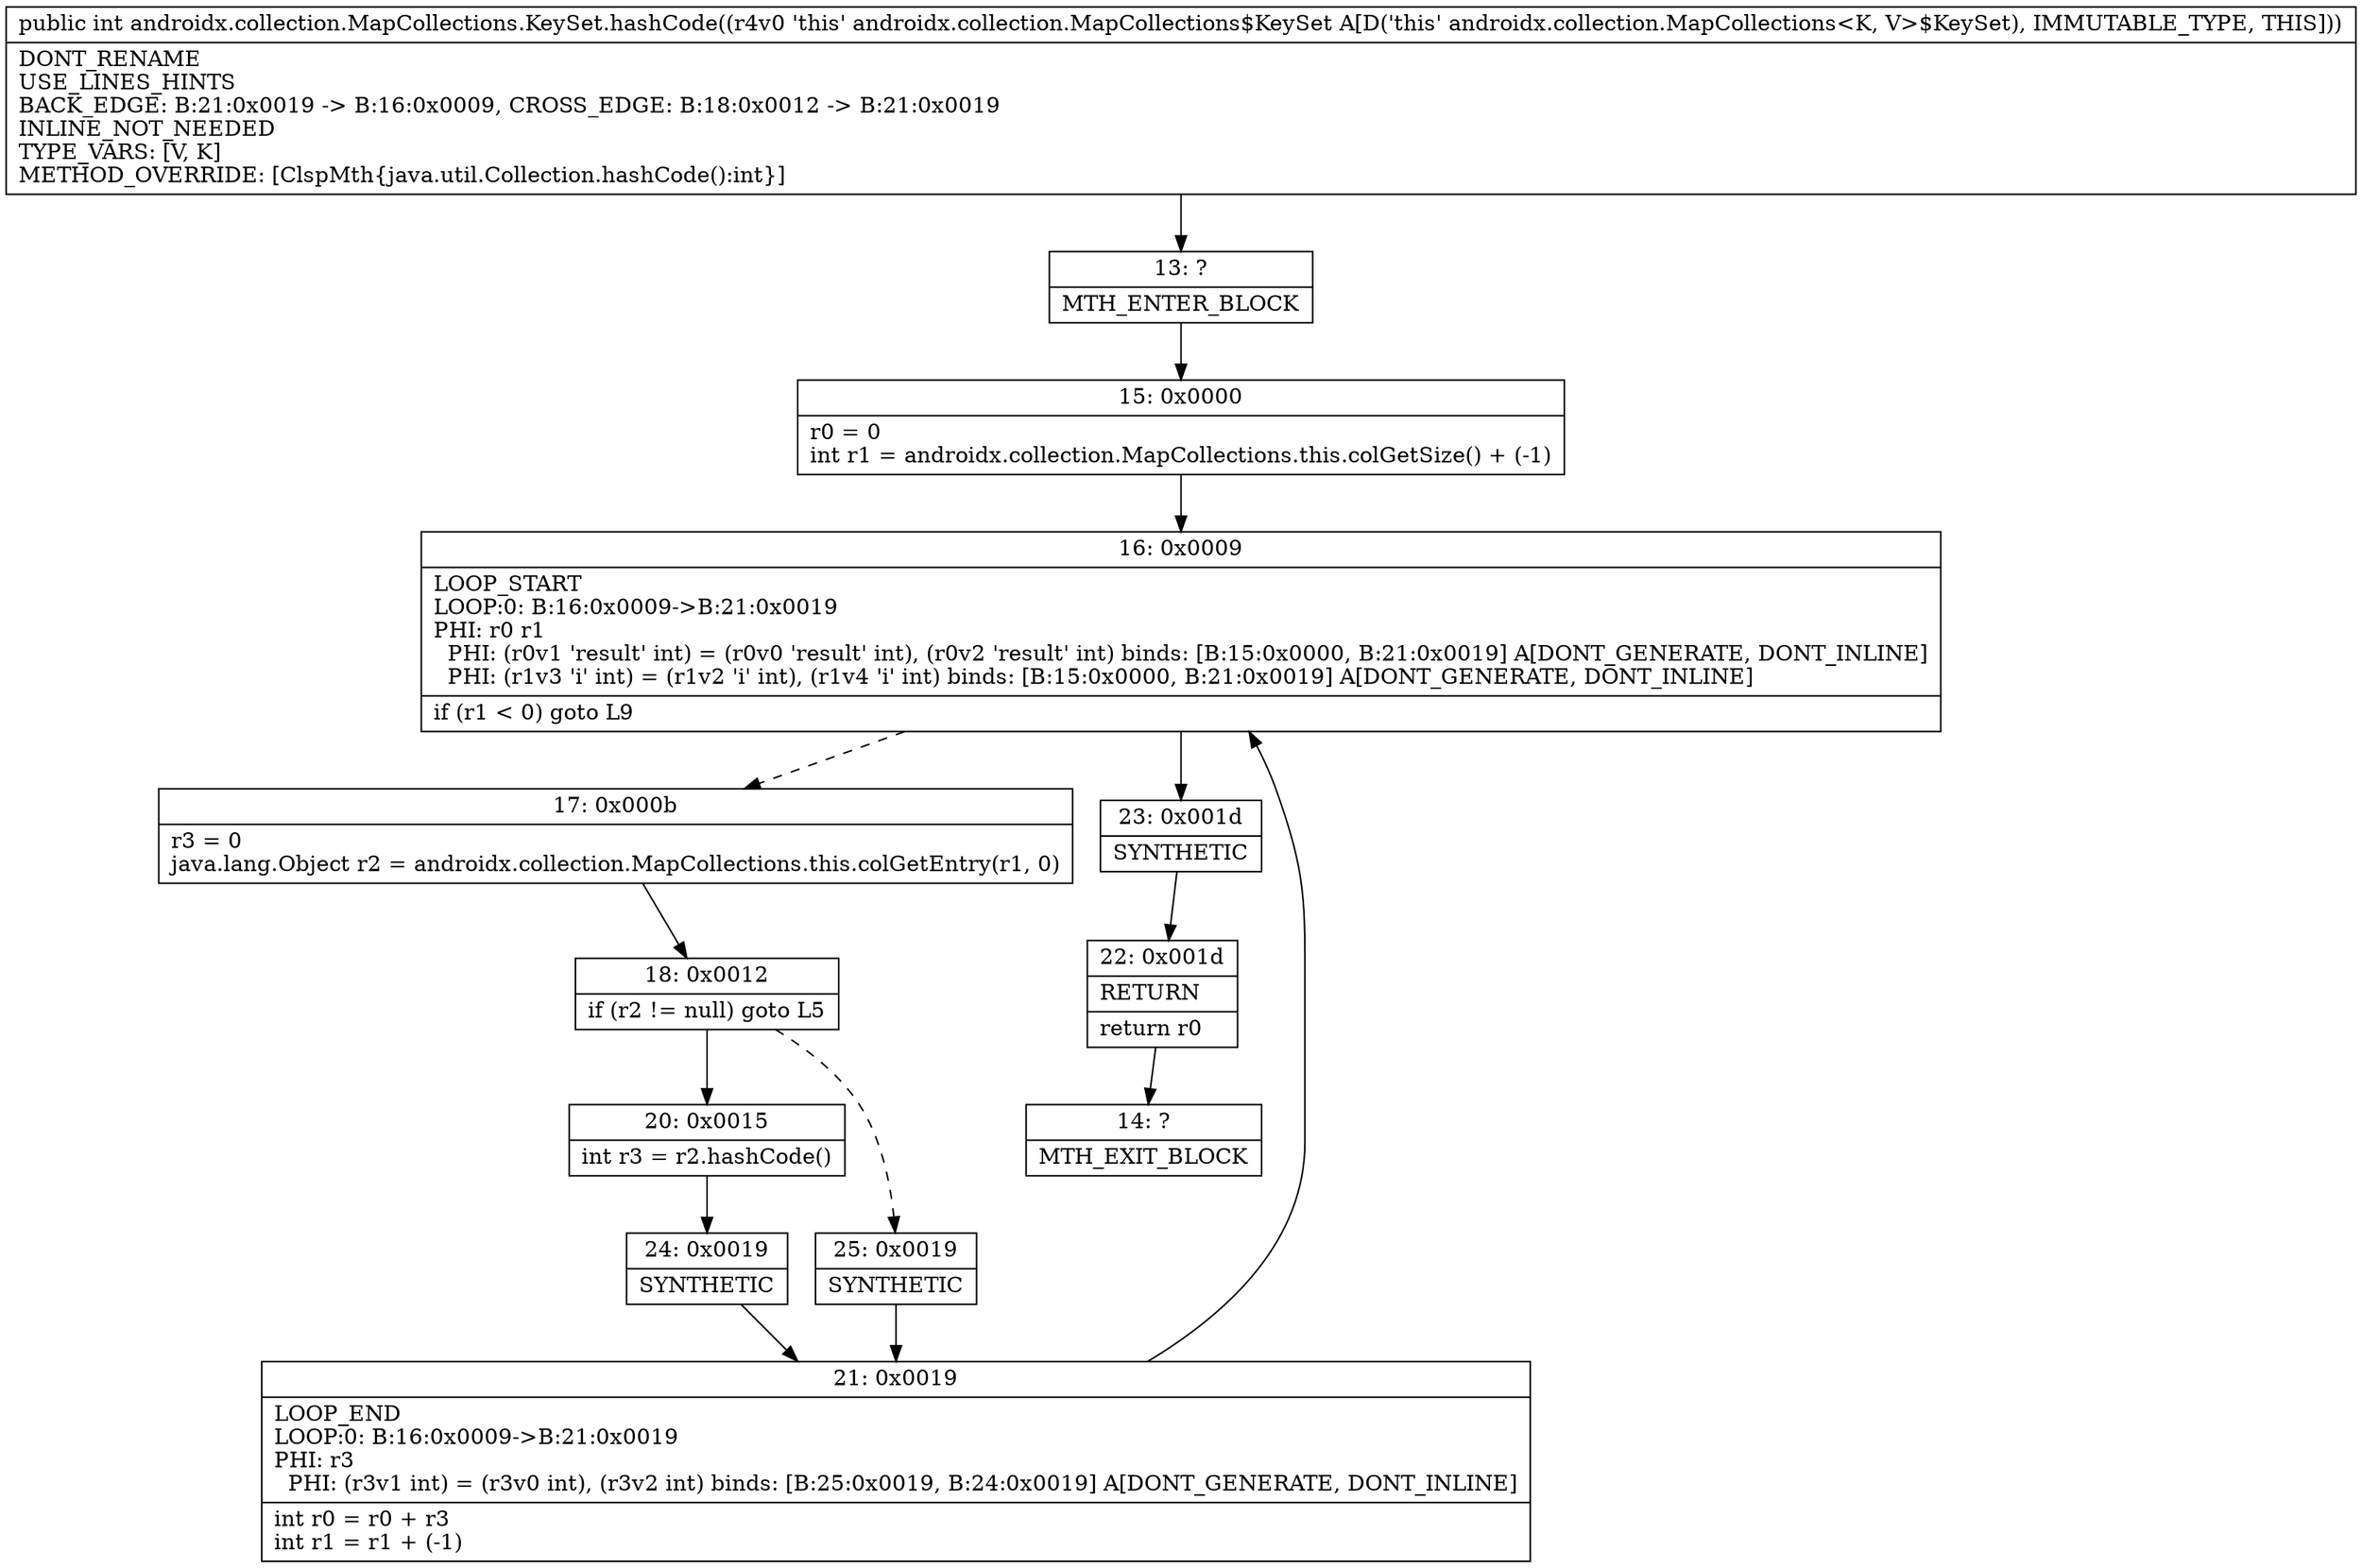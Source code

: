 digraph "CFG forandroidx.collection.MapCollections.KeySet.hashCode()I" {
Node_13 [shape=record,label="{13\:\ ?|MTH_ENTER_BLOCK\l}"];
Node_15 [shape=record,label="{15\:\ 0x0000|r0 = 0\lint r1 = androidx.collection.MapCollections.this.colGetSize() + (\-1)\l}"];
Node_16 [shape=record,label="{16\:\ 0x0009|LOOP_START\lLOOP:0: B:16:0x0009\-\>B:21:0x0019\lPHI: r0 r1 \l  PHI: (r0v1 'result' int) = (r0v0 'result' int), (r0v2 'result' int) binds: [B:15:0x0000, B:21:0x0019] A[DONT_GENERATE, DONT_INLINE]\l  PHI: (r1v3 'i' int) = (r1v2 'i' int), (r1v4 'i' int) binds: [B:15:0x0000, B:21:0x0019] A[DONT_GENERATE, DONT_INLINE]\l|if (r1 \< 0) goto L9\l}"];
Node_17 [shape=record,label="{17\:\ 0x000b|r3 = 0\ljava.lang.Object r2 = androidx.collection.MapCollections.this.colGetEntry(r1, 0)\l}"];
Node_18 [shape=record,label="{18\:\ 0x0012|if (r2 != null) goto L5\l}"];
Node_20 [shape=record,label="{20\:\ 0x0015|int r3 = r2.hashCode()\l}"];
Node_24 [shape=record,label="{24\:\ 0x0019|SYNTHETIC\l}"];
Node_21 [shape=record,label="{21\:\ 0x0019|LOOP_END\lLOOP:0: B:16:0x0009\-\>B:21:0x0019\lPHI: r3 \l  PHI: (r3v1 int) = (r3v0 int), (r3v2 int) binds: [B:25:0x0019, B:24:0x0019] A[DONT_GENERATE, DONT_INLINE]\l|int r0 = r0 + r3\lint r1 = r1 + (\-1)\l}"];
Node_25 [shape=record,label="{25\:\ 0x0019|SYNTHETIC\l}"];
Node_23 [shape=record,label="{23\:\ 0x001d|SYNTHETIC\l}"];
Node_22 [shape=record,label="{22\:\ 0x001d|RETURN\l|return r0\l}"];
Node_14 [shape=record,label="{14\:\ ?|MTH_EXIT_BLOCK\l}"];
MethodNode[shape=record,label="{public int androidx.collection.MapCollections.KeySet.hashCode((r4v0 'this' androidx.collection.MapCollections$KeySet A[D('this' androidx.collection.MapCollections\<K, V\>$KeySet), IMMUTABLE_TYPE, THIS]))  | DONT_RENAME\lUSE_LINES_HINTS\lBACK_EDGE: B:21:0x0019 \-\> B:16:0x0009, CROSS_EDGE: B:18:0x0012 \-\> B:21:0x0019\lINLINE_NOT_NEEDED\lTYPE_VARS: [V, K]\lMETHOD_OVERRIDE: [ClspMth\{java.util.Collection.hashCode():int\}]\l}"];
MethodNode -> Node_13;Node_13 -> Node_15;
Node_15 -> Node_16;
Node_16 -> Node_17[style=dashed];
Node_16 -> Node_23;
Node_17 -> Node_18;
Node_18 -> Node_20;
Node_18 -> Node_25[style=dashed];
Node_20 -> Node_24;
Node_24 -> Node_21;
Node_21 -> Node_16;
Node_25 -> Node_21;
Node_23 -> Node_22;
Node_22 -> Node_14;
}

